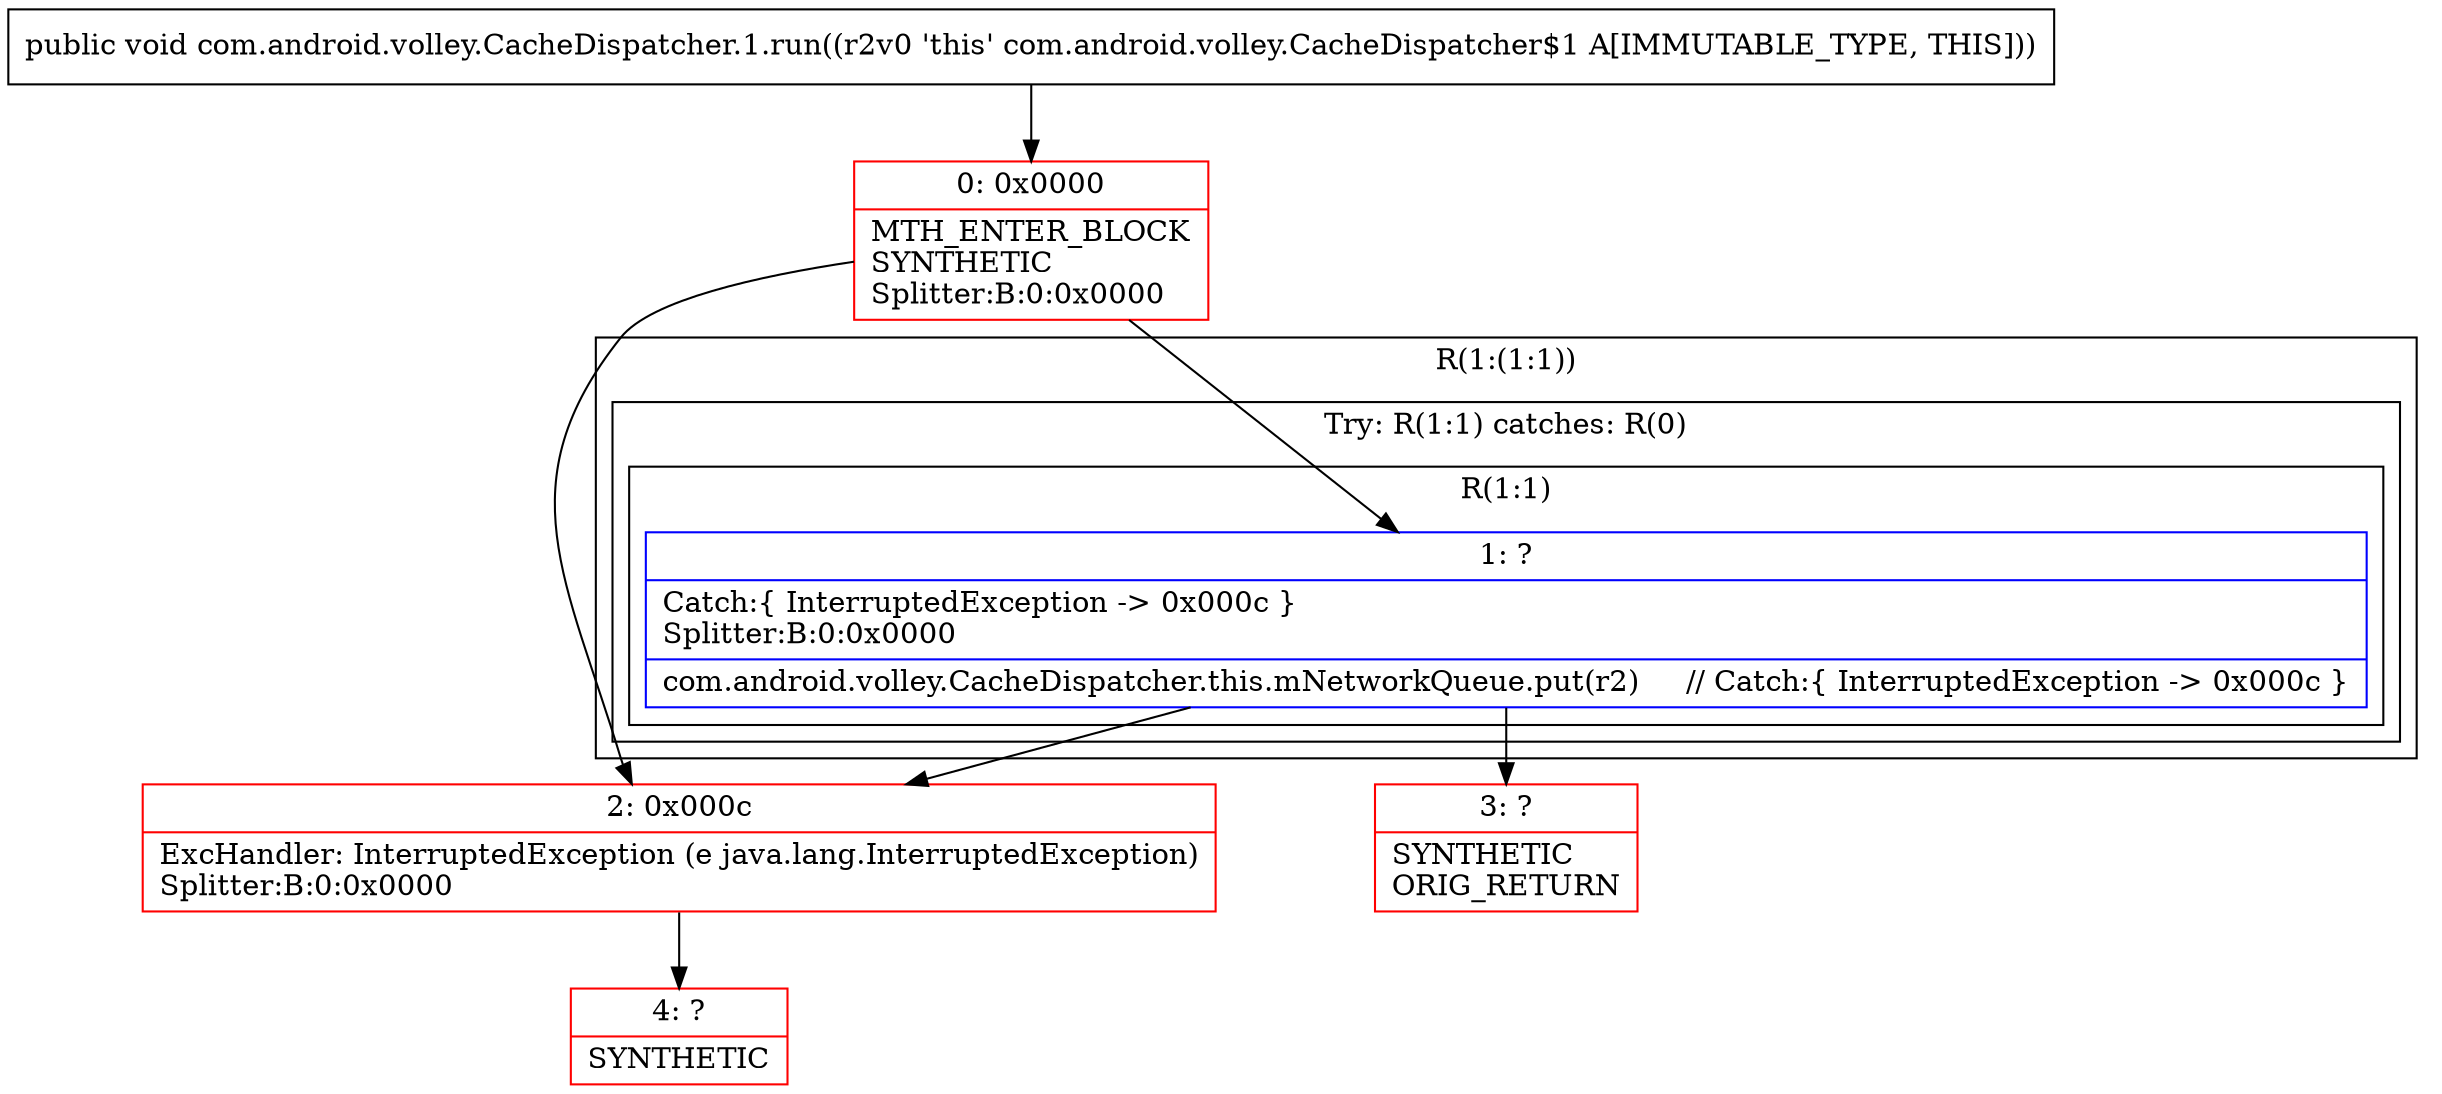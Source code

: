 digraph "CFG forcom.android.volley.CacheDispatcher.1.run()V" {
subgraph cluster_Region_2129030712 {
label = "R(1:(1:1))";
node [shape=record,color=blue];
subgraph cluster_TryCatchRegion_278959751 {
label = "Try: R(1:1) catches: R(0)";
node [shape=record,color=blue];
subgraph cluster_Region_1970712633 {
label = "R(1:1)";
node [shape=record,color=blue];
Node_1 [shape=record,label="{1\:\ ?|Catch:\{ InterruptedException \-\> 0x000c \}\lSplitter:B:0:0x0000\l|com.android.volley.CacheDispatcher.this.mNetworkQueue.put(r2)     \/\/ Catch:\{ InterruptedException \-\> 0x000c \}\l}"];
}
subgraph cluster_Region_1012312252 {
label = "R(0) | ExcHandler: InterruptedException (e java.lang.InterruptedException)\l";
node [shape=record,color=blue];
}
}
}
subgraph cluster_Region_1012312252 {
label = "R(0) | ExcHandler: InterruptedException (e java.lang.InterruptedException)\l";
node [shape=record,color=blue];
}
Node_0 [shape=record,color=red,label="{0\:\ 0x0000|MTH_ENTER_BLOCK\lSYNTHETIC\lSplitter:B:0:0x0000\l}"];
Node_2 [shape=record,color=red,label="{2\:\ 0x000c|ExcHandler: InterruptedException (e java.lang.InterruptedException)\lSplitter:B:0:0x0000\l}"];
Node_3 [shape=record,color=red,label="{3\:\ ?|SYNTHETIC\lORIG_RETURN\l}"];
Node_4 [shape=record,color=red,label="{4\:\ ?|SYNTHETIC\l}"];
MethodNode[shape=record,label="{public void com.android.volley.CacheDispatcher.1.run((r2v0 'this' com.android.volley.CacheDispatcher$1 A[IMMUTABLE_TYPE, THIS])) }"];
MethodNode -> Node_0;
Node_1 -> Node_2;
Node_1 -> Node_3;
Node_0 -> Node_1;
Node_0 -> Node_2;
Node_2 -> Node_4;
}

